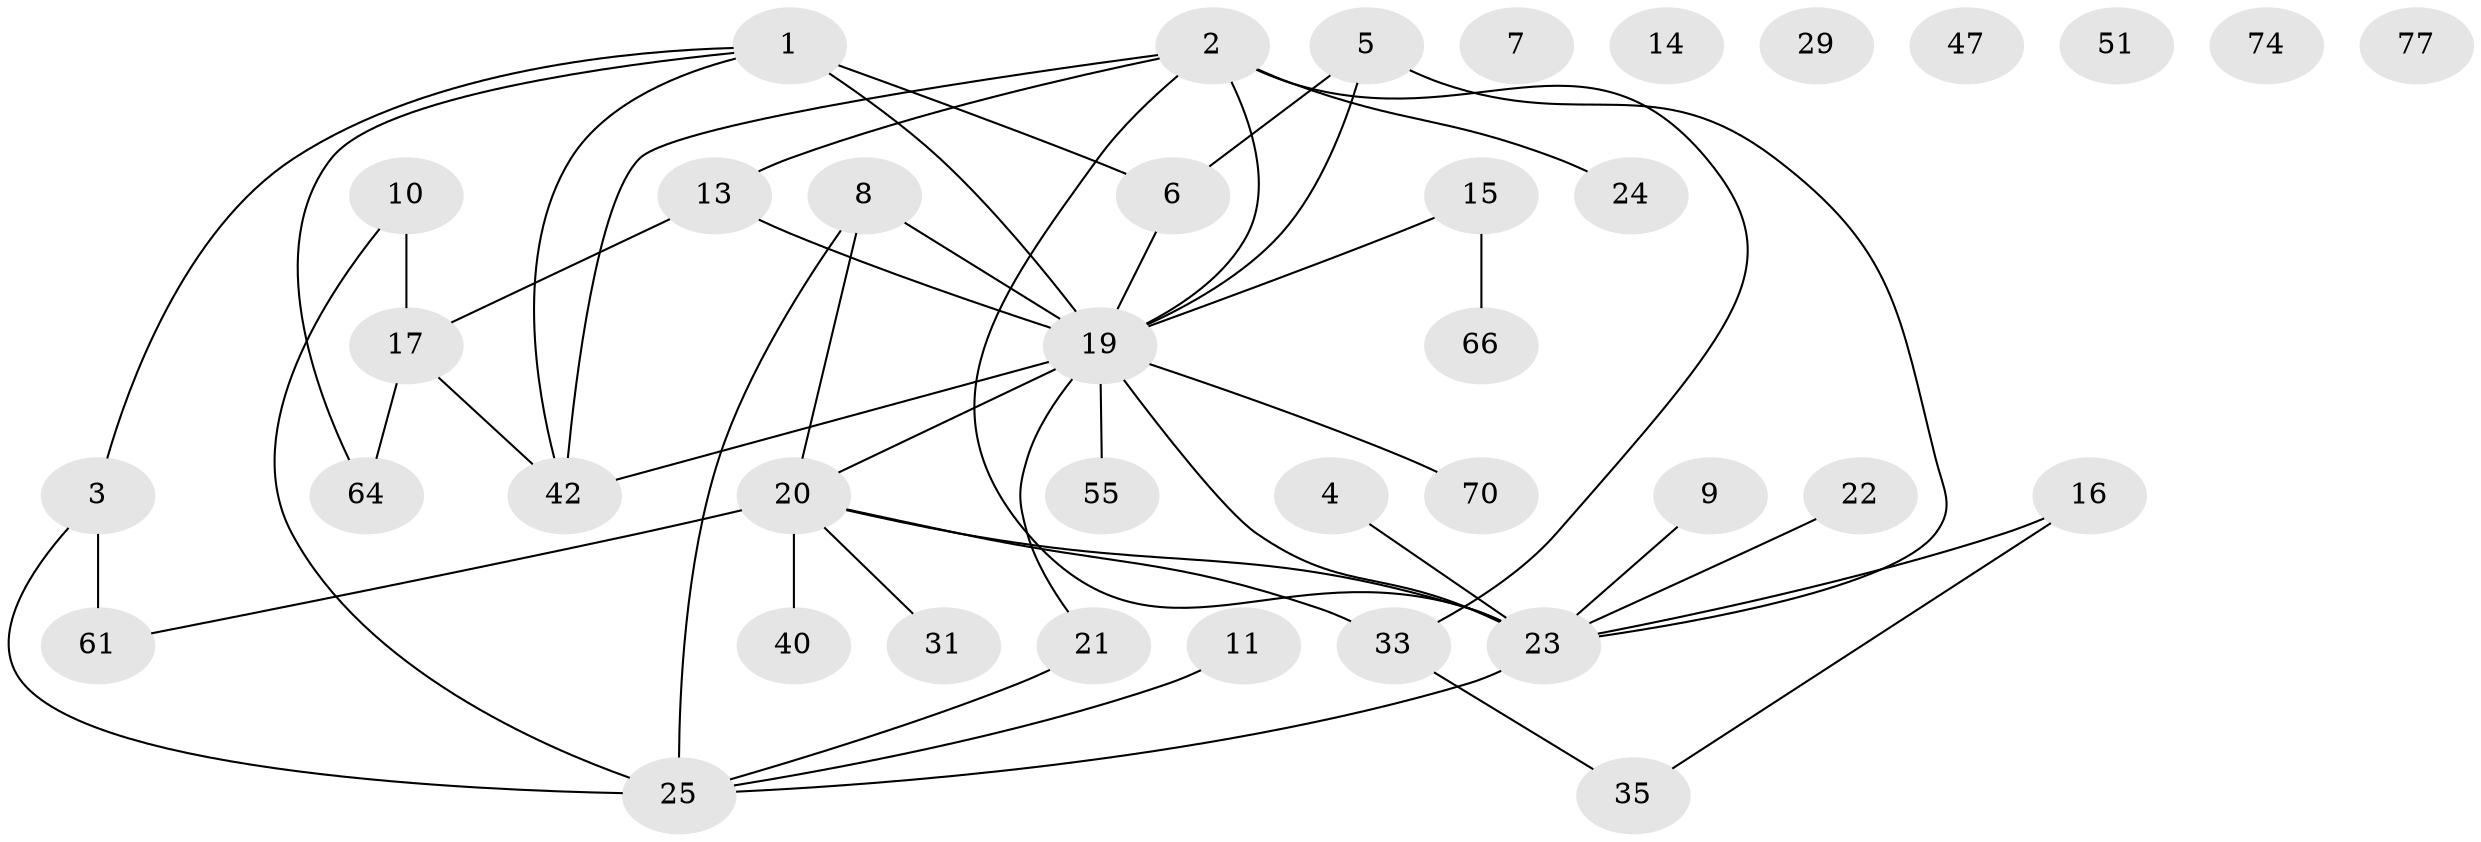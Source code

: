 // original degree distribution, {4: 0.16883116883116883, 3: 0.24675324675324675, 1: 0.19480519480519481, 2: 0.23376623376623376, 0: 0.07792207792207792, 8: 0.012987012987012988, 5: 0.05194805194805195, 6: 0.012987012987012988}
// Generated by graph-tools (version 1.1) at 2025/13/03/09/25 04:13:13]
// undirected, 38 vertices, 48 edges
graph export_dot {
graph [start="1"]
  node [color=gray90,style=filled];
  1 [super="+32"];
  2 [super="+58"];
  3;
  4;
  5 [super="+30+18"];
  6 [super="+12"];
  7;
  8 [super="+54+39+63"];
  9 [super="+56"];
  10 [super="+57"];
  11;
  13 [super="+46"];
  14;
  15 [super="+49+44"];
  16;
  17 [super="+52"];
  19 [super="+36+41+28"];
  20 [super="+65+43+27"];
  21;
  22;
  23 [super="+62+26+38"];
  24;
  25 [super="+37"];
  29 [super="+34"];
  31;
  33;
  35 [super="+67+53"];
  40;
  42;
  47;
  51;
  55;
  61;
  64;
  66;
  70;
  74;
  77;
  1 -- 6;
  1 -- 64;
  1 -- 19 [weight=2];
  1 -- 42;
  1 -- 3;
  2 -- 33;
  2 -- 24;
  2 -- 42;
  2 -- 13;
  2 -- 23;
  2 -- 19;
  3 -- 61;
  3 -- 25;
  4 -- 23;
  5 -- 19;
  5 -- 6;
  5 -- 23;
  6 -- 19;
  8 -- 20;
  8 -- 25 [weight=2];
  8 -- 19;
  9 -- 23;
  10 -- 17;
  10 -- 25 [weight=2];
  11 -- 25;
  13 -- 19 [weight=2];
  13 -- 17;
  15 -- 66;
  15 -- 19;
  16 -- 35;
  16 -- 23 [weight=2];
  17 -- 64;
  17 -- 42;
  19 -- 55;
  19 -- 70;
  19 -- 42 [weight=2];
  19 -- 21;
  19 -- 23 [weight=3];
  19 -- 20;
  20 -- 40;
  20 -- 33;
  20 -- 61;
  20 -- 31;
  20 -- 23;
  21 -- 25;
  22 -- 23;
  23 -- 25;
  33 -- 35;
}
